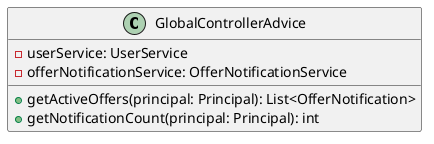 @startuml
class GlobalControllerAdvice [[java:edu.sru.cpsc.webshopping.controller.GlobalControllerAdvice]] {
	-userService: UserService
	-offerNotificationService: OfferNotificationService
	+getActiveOffers(principal: Principal): List<OfferNotification>
	+getNotificationCount(principal: Principal): int
}
@enduml